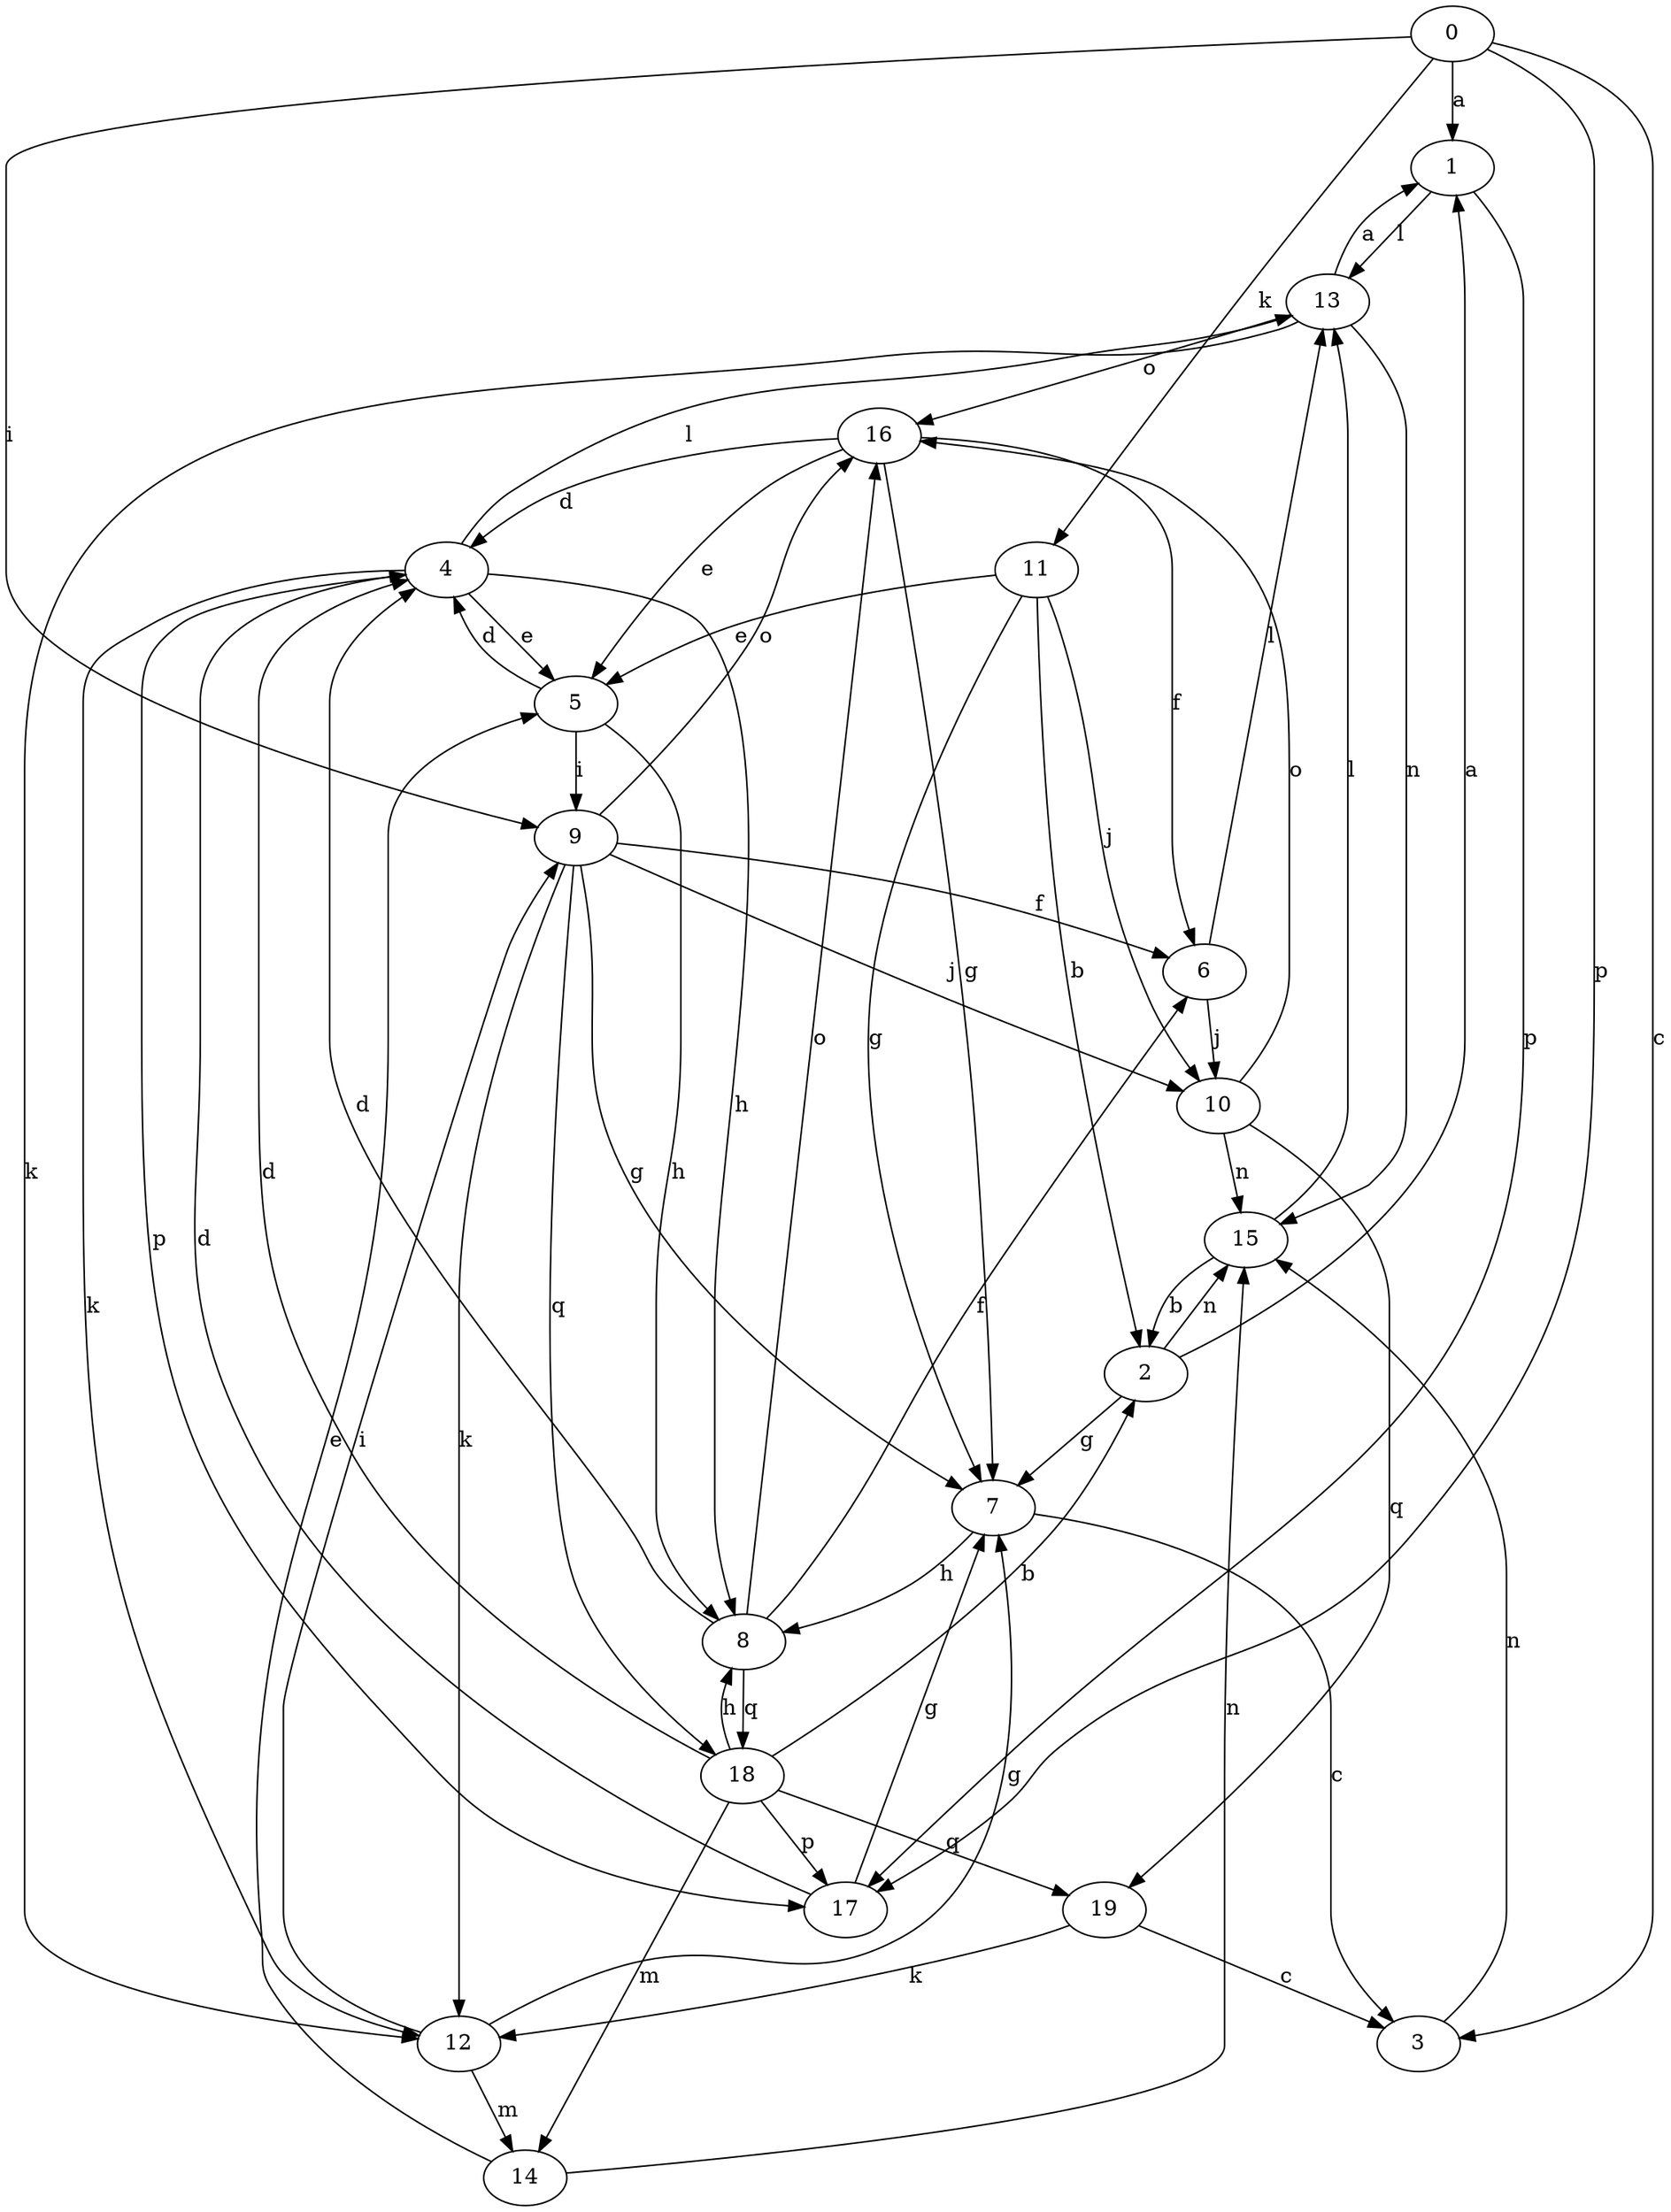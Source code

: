 strict digraph  {
0;
1;
2;
3;
4;
5;
6;
7;
8;
9;
10;
11;
12;
13;
14;
15;
16;
17;
18;
19;
0 -> 1  [label=a];
0 -> 3  [label=c];
0 -> 9  [label=i];
0 -> 11  [label=k];
0 -> 17  [label=p];
1 -> 13  [label=l];
1 -> 17  [label=p];
2 -> 1  [label=a];
2 -> 7  [label=g];
2 -> 15  [label=n];
3 -> 15  [label=n];
4 -> 5  [label=e];
4 -> 8  [label=h];
4 -> 12  [label=k];
4 -> 13  [label=l];
4 -> 17  [label=p];
5 -> 4  [label=d];
5 -> 8  [label=h];
5 -> 9  [label=i];
6 -> 10  [label=j];
6 -> 13  [label=l];
7 -> 3  [label=c];
7 -> 8  [label=h];
8 -> 4  [label=d];
8 -> 6  [label=f];
8 -> 16  [label=o];
8 -> 18  [label=q];
9 -> 6  [label=f];
9 -> 7  [label=g];
9 -> 10  [label=j];
9 -> 12  [label=k];
9 -> 16  [label=o];
9 -> 18  [label=q];
10 -> 15  [label=n];
10 -> 16  [label=o];
10 -> 19  [label=q];
11 -> 2  [label=b];
11 -> 5  [label=e];
11 -> 7  [label=g];
11 -> 10  [label=j];
12 -> 7  [label=g];
12 -> 9  [label=i];
12 -> 14  [label=m];
13 -> 1  [label=a];
13 -> 12  [label=k];
13 -> 15  [label=n];
13 -> 16  [label=o];
14 -> 5  [label=e];
14 -> 15  [label=n];
15 -> 2  [label=b];
15 -> 13  [label=l];
16 -> 4  [label=d];
16 -> 5  [label=e];
16 -> 6  [label=f];
16 -> 7  [label=g];
17 -> 4  [label=d];
17 -> 7  [label=g];
18 -> 2  [label=b];
18 -> 4  [label=d];
18 -> 8  [label=h];
18 -> 14  [label=m];
18 -> 17  [label=p];
18 -> 19  [label=q];
19 -> 3  [label=c];
19 -> 12  [label=k];
}
